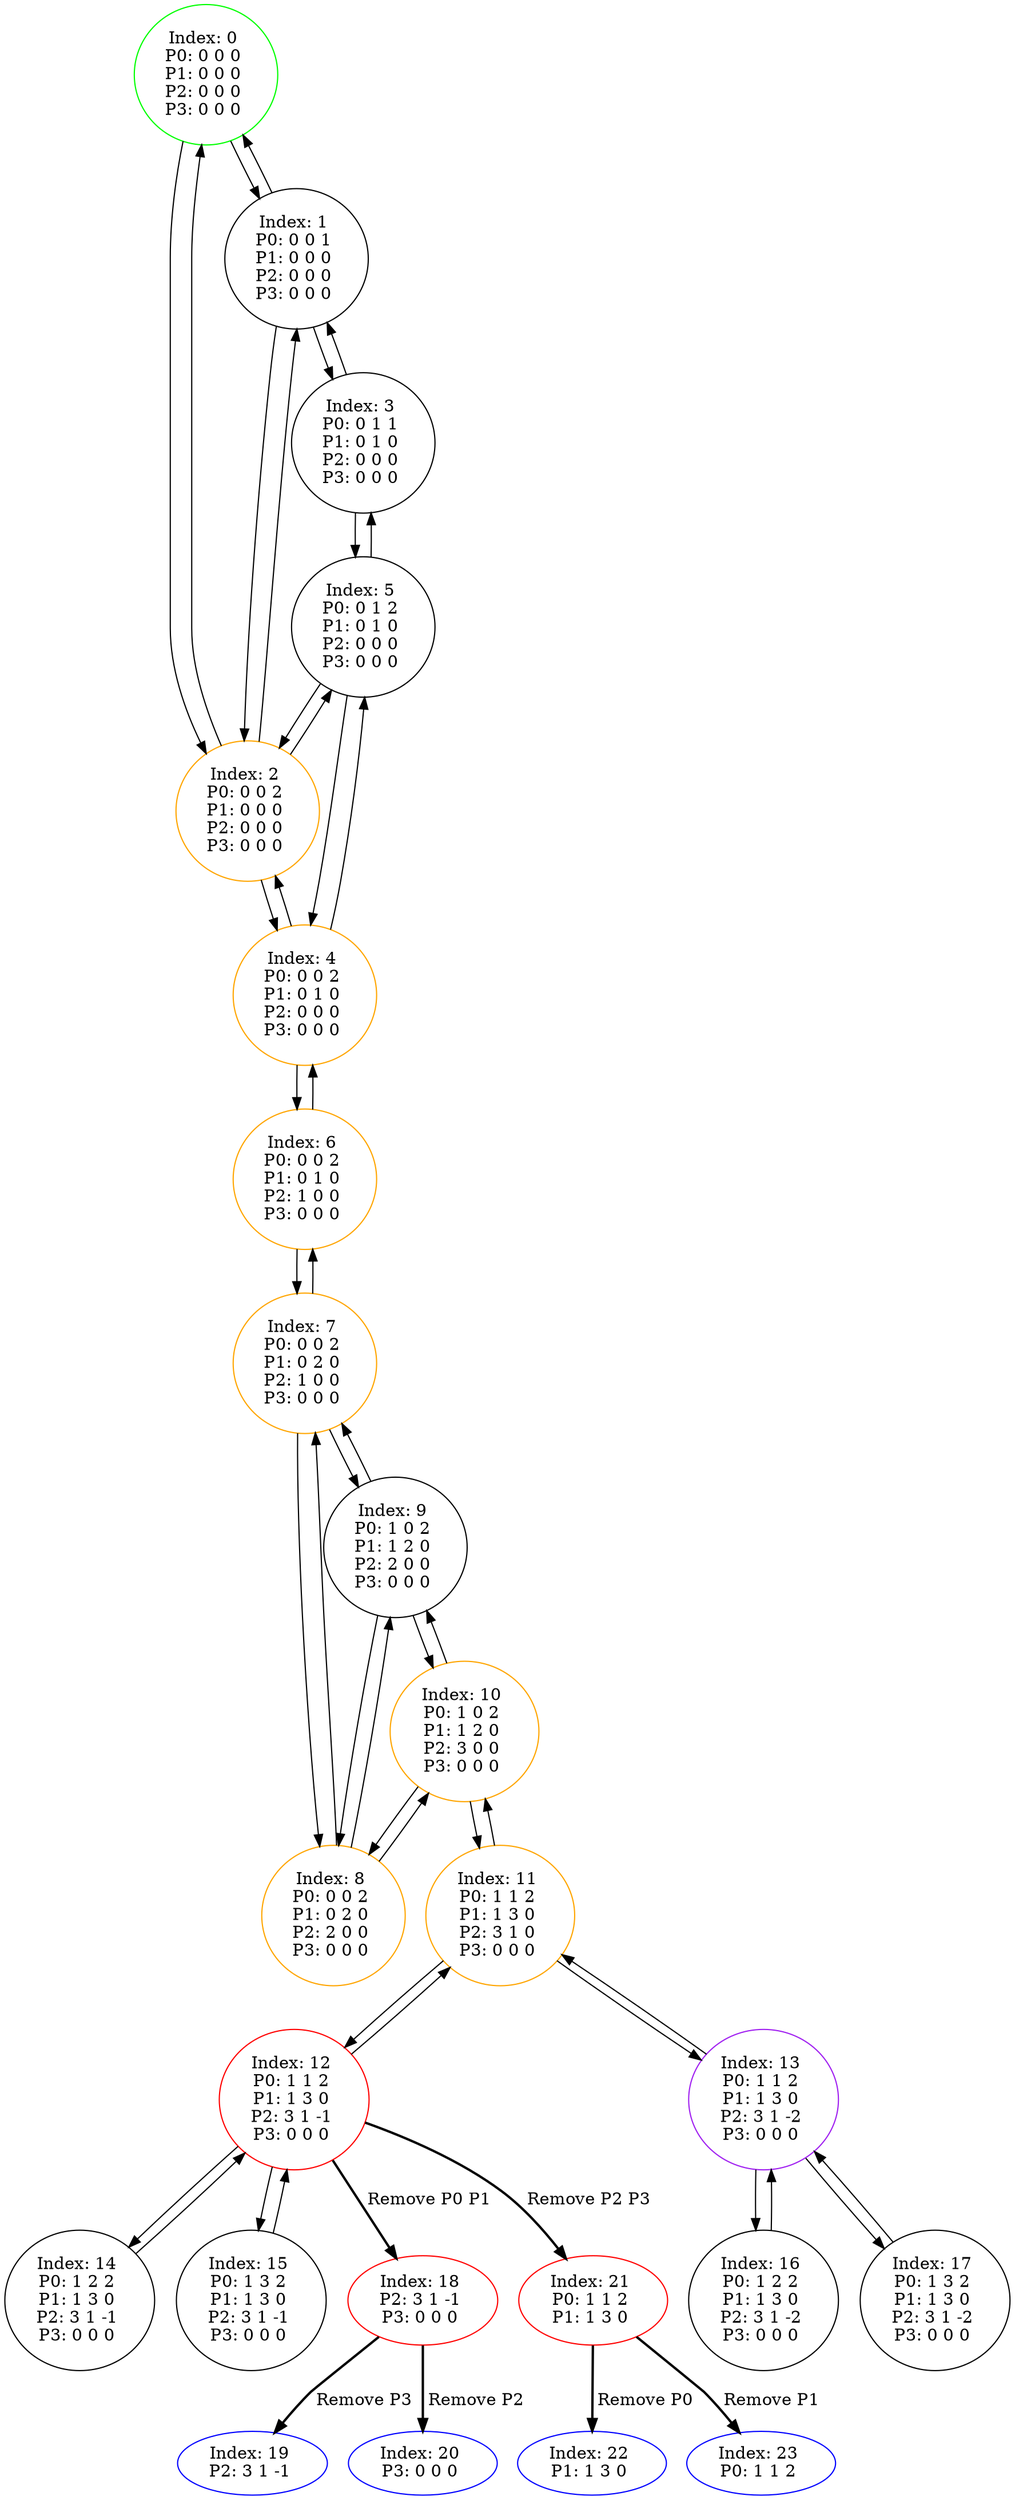digraph G {
color = "black"
0[label = "Index: 0 
P0: 0 0 0 
P1: 0 0 0 
P2: 0 0 0 
P3: 0 0 0 
", color = "green"]
1[label = "Index: 1 
P0: 0 0 1 
P1: 0 0 0 
P2: 0 0 0 
P3: 0 0 0 
"]
2[label = "Index: 2 
P0: 0 0 2 
P1: 0 0 0 
P2: 0 0 0 
P3: 0 0 0 
", color = "orange"]
3[label = "Index: 3 
P0: 0 1 1 
P1: 0 1 0 
P2: 0 0 0 
P3: 0 0 0 
"]
4[label = "Index: 4 
P0: 0 0 2 
P1: 0 1 0 
P2: 0 0 0 
P3: 0 0 0 
", color = "orange"]
5[label = "Index: 5 
P0: 0 1 2 
P1: 0 1 0 
P2: 0 0 0 
P3: 0 0 0 
"]
6[label = "Index: 6 
P0: 0 0 2 
P1: 0 1 0 
P2: 1 0 0 
P3: 0 0 0 
", color = "orange"]
7[label = "Index: 7 
P0: 0 0 2 
P1: 0 2 0 
P2: 1 0 0 
P3: 0 0 0 
", color = "orange"]
8[label = "Index: 8 
P0: 0 0 2 
P1: 0 2 0 
P2: 2 0 0 
P3: 0 0 0 
", color = "orange"]
9[label = "Index: 9 
P0: 1 0 2 
P1: 1 2 0 
P2: 2 0 0 
P3: 0 0 0 
"]
10[label = "Index: 10 
P0: 1 0 2 
P1: 1 2 0 
P2: 3 0 0 
P3: 0 0 0 
", color = "orange"]
11[label = "Index: 11 
P0: 1 1 2 
P1: 1 3 0 
P2: 3 1 0 
P3: 0 0 0 
", color = "orange"]
12[label = "Index: 12 
P0: 1 1 2 
P1: 1 3 0 
P2: 3 1 -1 
P3: 0 0 0 
", color = "red"]
13[label = "Index: 13 
P0: 1 1 2 
P1: 1 3 0 
P2: 3 1 -2 
P3: 0 0 0 
", color = "purple"]
14[label = "Index: 14 
P0: 1 2 2 
P1: 1 3 0 
P2: 3 1 -1 
P3: 0 0 0 
"]
15[label = "Index: 15 
P0: 1 3 2 
P1: 1 3 0 
P2: 3 1 -1 
P3: 0 0 0 
"]
16[label = "Index: 16 
P0: 1 2 2 
P1: 1 3 0 
P2: 3 1 -2 
P3: 0 0 0 
"]
17[label = "Index: 17 
P0: 1 3 2 
P1: 1 3 0 
P2: 3 1 -2 
P3: 0 0 0 
"]
18[label = "Index: 18 
P2: 3 1 -1 
P3: 0 0 0 
", color = "red"]
19[label = "Index: 19 
P2: 3 1 -1 
", color = "blue"]
20[label = "Index: 20 
P3: 0 0 0 
", color = "blue"]
21[label = "Index: 21 
P0: 1 1 2 
P1: 1 3 0 
", color = "red"]
22[label = "Index: 22 
P1: 1 3 0 
", color = "blue"]
23[label = "Index: 23 
P0: 1 1 2 
", color = "blue"]
0 -> 1
0 -> 2

1 -> 0
1 -> 2
1 -> 3

2 -> 0
2 -> 1
2 -> 4
2 -> 5

3 -> 1
3 -> 5

4 -> 2
4 -> 5
4 -> 6

5 -> 2
5 -> 3
5 -> 4

6 -> 4
6 -> 7

7 -> 6
7 -> 8
7 -> 9

8 -> 7
8 -> 9
8 -> 10

9 -> 7
9 -> 8
9 -> 10

10 -> 8
10 -> 9
10 -> 11

11 -> 10
11 -> 12
11 -> 13

12 -> 11
12 -> 14
12 -> 15
12 -> 18[style=bold label=" Remove P0 P1 "];

12 -> 21[style=bold label=" Remove P2 P3 "];


13 -> 11
13 -> 16
13 -> 17

14 -> 12

15 -> 12

16 -> 13

17 -> 13

18 -> 20[style=bold label=" Remove P2 "];

18 -> 19[style=bold label=" Remove P3 "];


21 -> 22[style=bold label=" Remove P0 "];

21 -> 23[style=bold label=" Remove P1 "];


}
